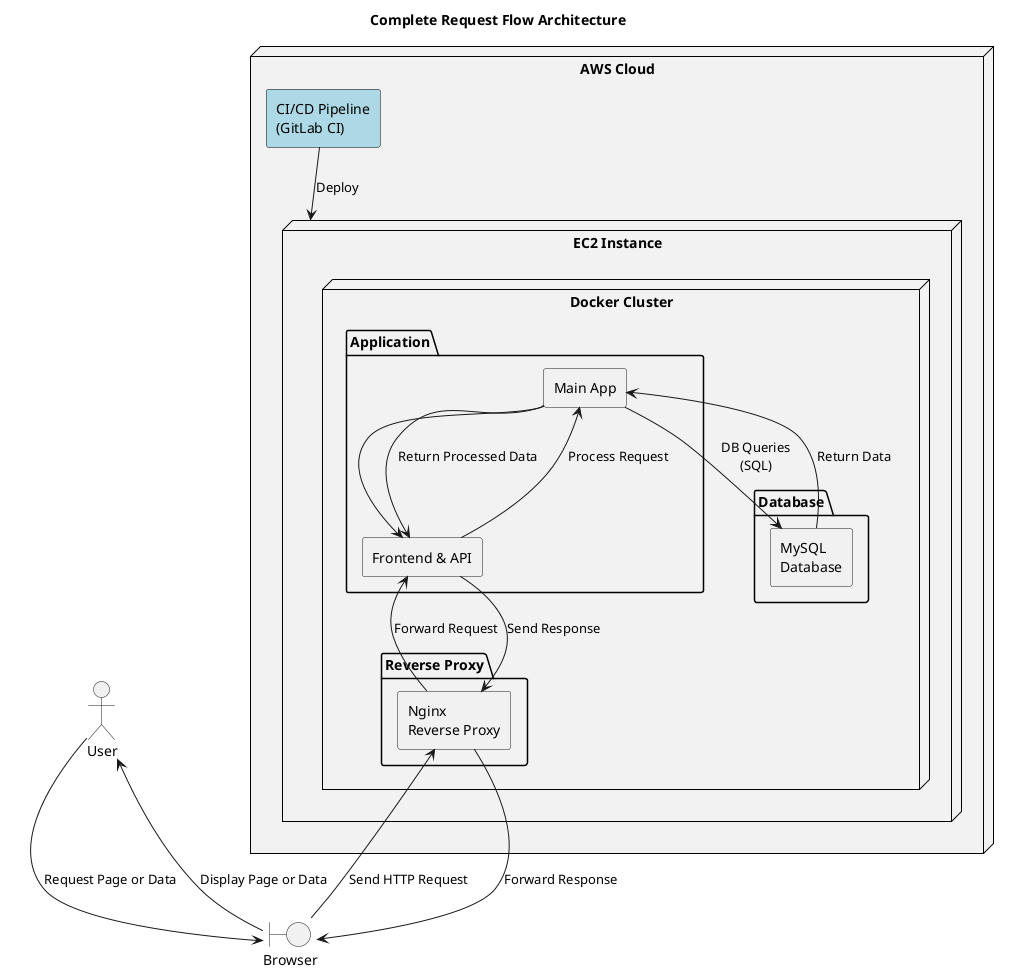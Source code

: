 @startuml
!define RECTANGLE_WIDTH 150

title Complete Request Flow Architecture

skinparam componentStyle rectangle
skinparam rectangle {
    BackgroundColor white
    BorderColor black
    FontColor black
}
skinparam node {
    BackgroundColor #DDDDDD
    BorderColor black
    FontColor black
}
skinparam package {
    BackgroundColor #F2F2F2
    BorderColor black
    FontColor black
}

actor "User" as user
boundary "Browser" as browser

node "AWS Cloud" {
    rectangle "CI/CD Pipeline\n(GitLab CI)" as pipeline #lightblue

    node "EC2 Instance" {
        node "Docker Cluster" {
            package "Reverse Proxy" {
                component "Nginx\nReverse Proxy" as nginx
            }

            package "Application" {
                component "Main App" as app
                component "Frontend & API" as frontend_api
                app --> frontend_api
            }

            package "Database" {
                component "MySQL\nDatabase" as db
            }

            nginx --> frontend_api : "Forward Request"
            frontend_api --> app : "Process Request"
            app --> db : "DB Queries\n(SQL)"
            db --> app : "Return Data"
            app --> frontend_api : "Return Processed Data"
            frontend_api --> nginx : "Send Response"
            nginx --> browser : "Forward Response"
            browser --> user : "Display Page or Data"
        }
    }

    pipeline --> "EC2 Instance" : "Deploy"
}

user --> browser : "Request Page or Data"
browser --> nginx : "Send HTTP Request"

@enduml
